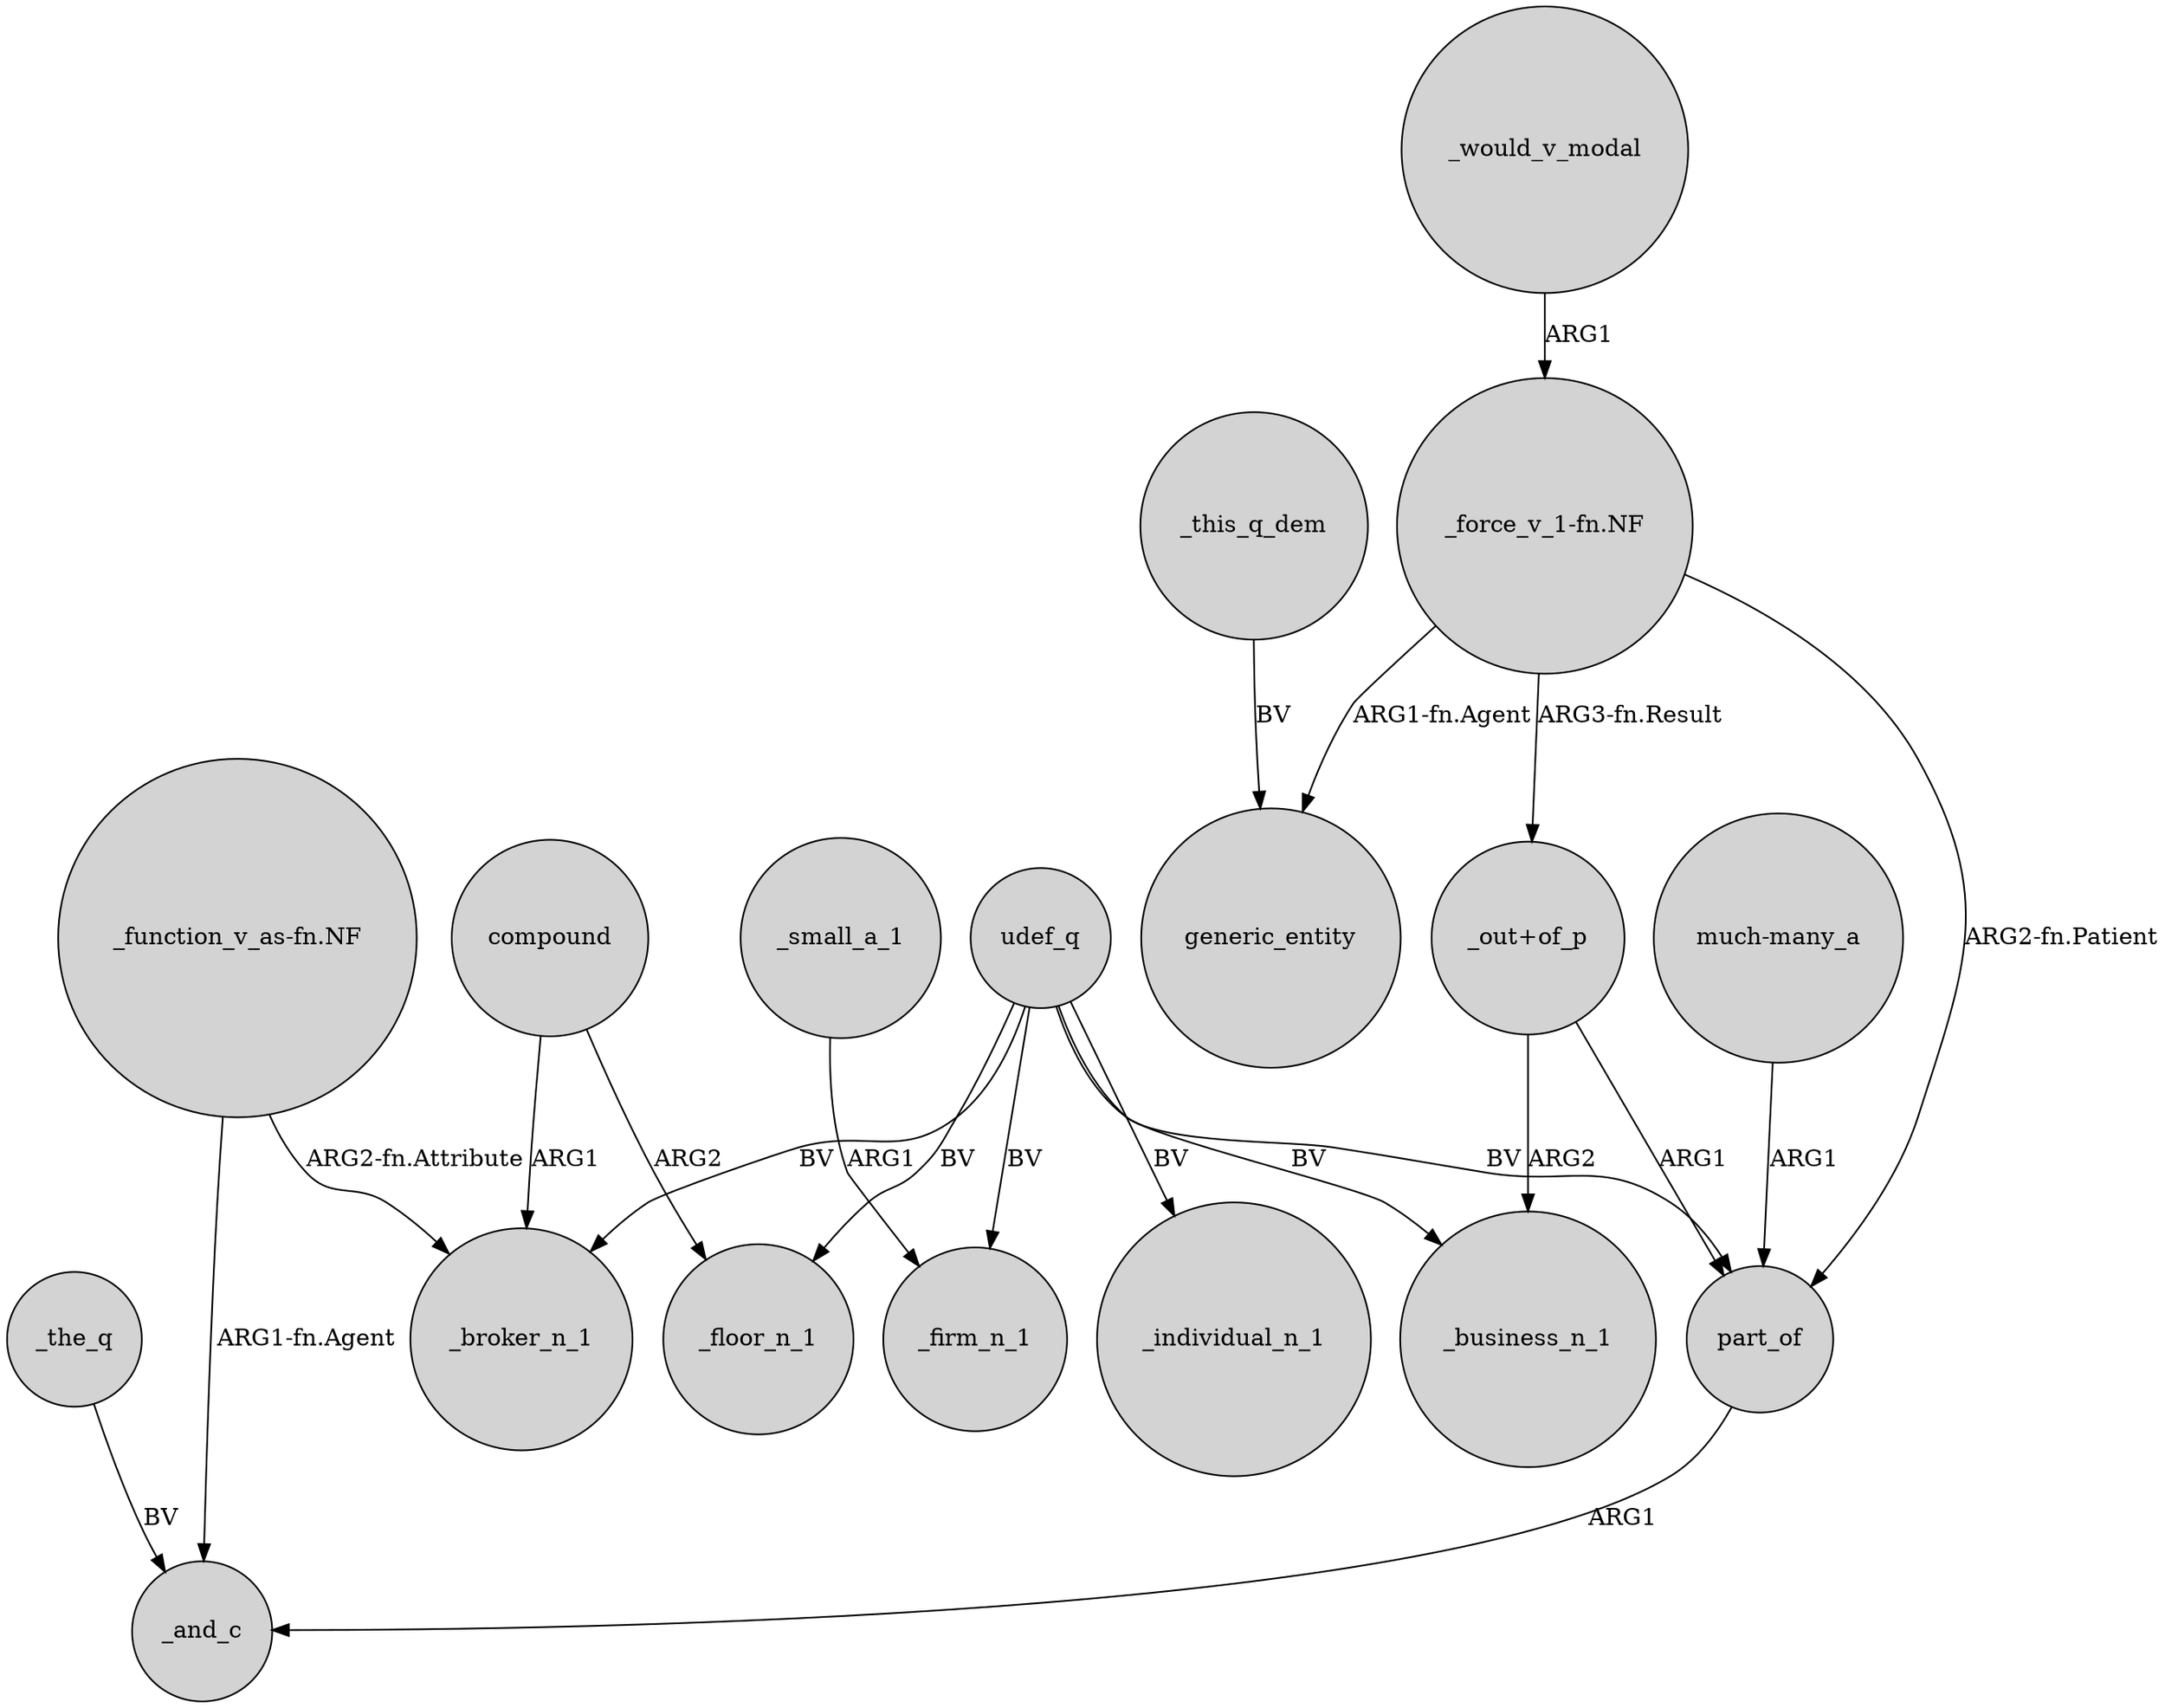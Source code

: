 digraph {
	node [shape=circle style=filled]
	_the_q -> _and_c [label=BV]
	"_out+of_p" -> part_of [label=ARG1]
	udef_q -> part_of [label=BV]
	"_force_v_1-fn.NF" -> "_out+of_p" [label="ARG3-fn.Result"]
	compound -> _floor_n_1 [label=ARG2]
	"much-many_a" -> part_of [label=ARG1]
	udef_q -> _firm_n_1 [label=BV]
	"_out+of_p" -> _business_n_1 [label=ARG2]
	_small_a_1 -> _firm_n_1 [label=ARG1]
	"_force_v_1-fn.NF" -> part_of [label="ARG2-fn.Patient"]
	udef_q -> _individual_n_1 [label=BV]
	part_of -> _and_c [label=ARG1]
	compound -> _broker_n_1 [label=ARG1]
	_this_q_dem -> generic_entity [label=BV]
	_would_v_modal -> "_force_v_1-fn.NF" [label=ARG1]
	"_function_v_as-fn.NF" -> _broker_n_1 [label="ARG2-fn.Attribute"]
	udef_q -> _floor_n_1 [label=BV]
	"_function_v_as-fn.NF" -> _and_c [label="ARG1-fn.Agent"]
	udef_q -> _business_n_1 [label=BV]
	"_force_v_1-fn.NF" -> generic_entity [label="ARG1-fn.Agent"]
	udef_q -> _broker_n_1 [label=BV]
}
